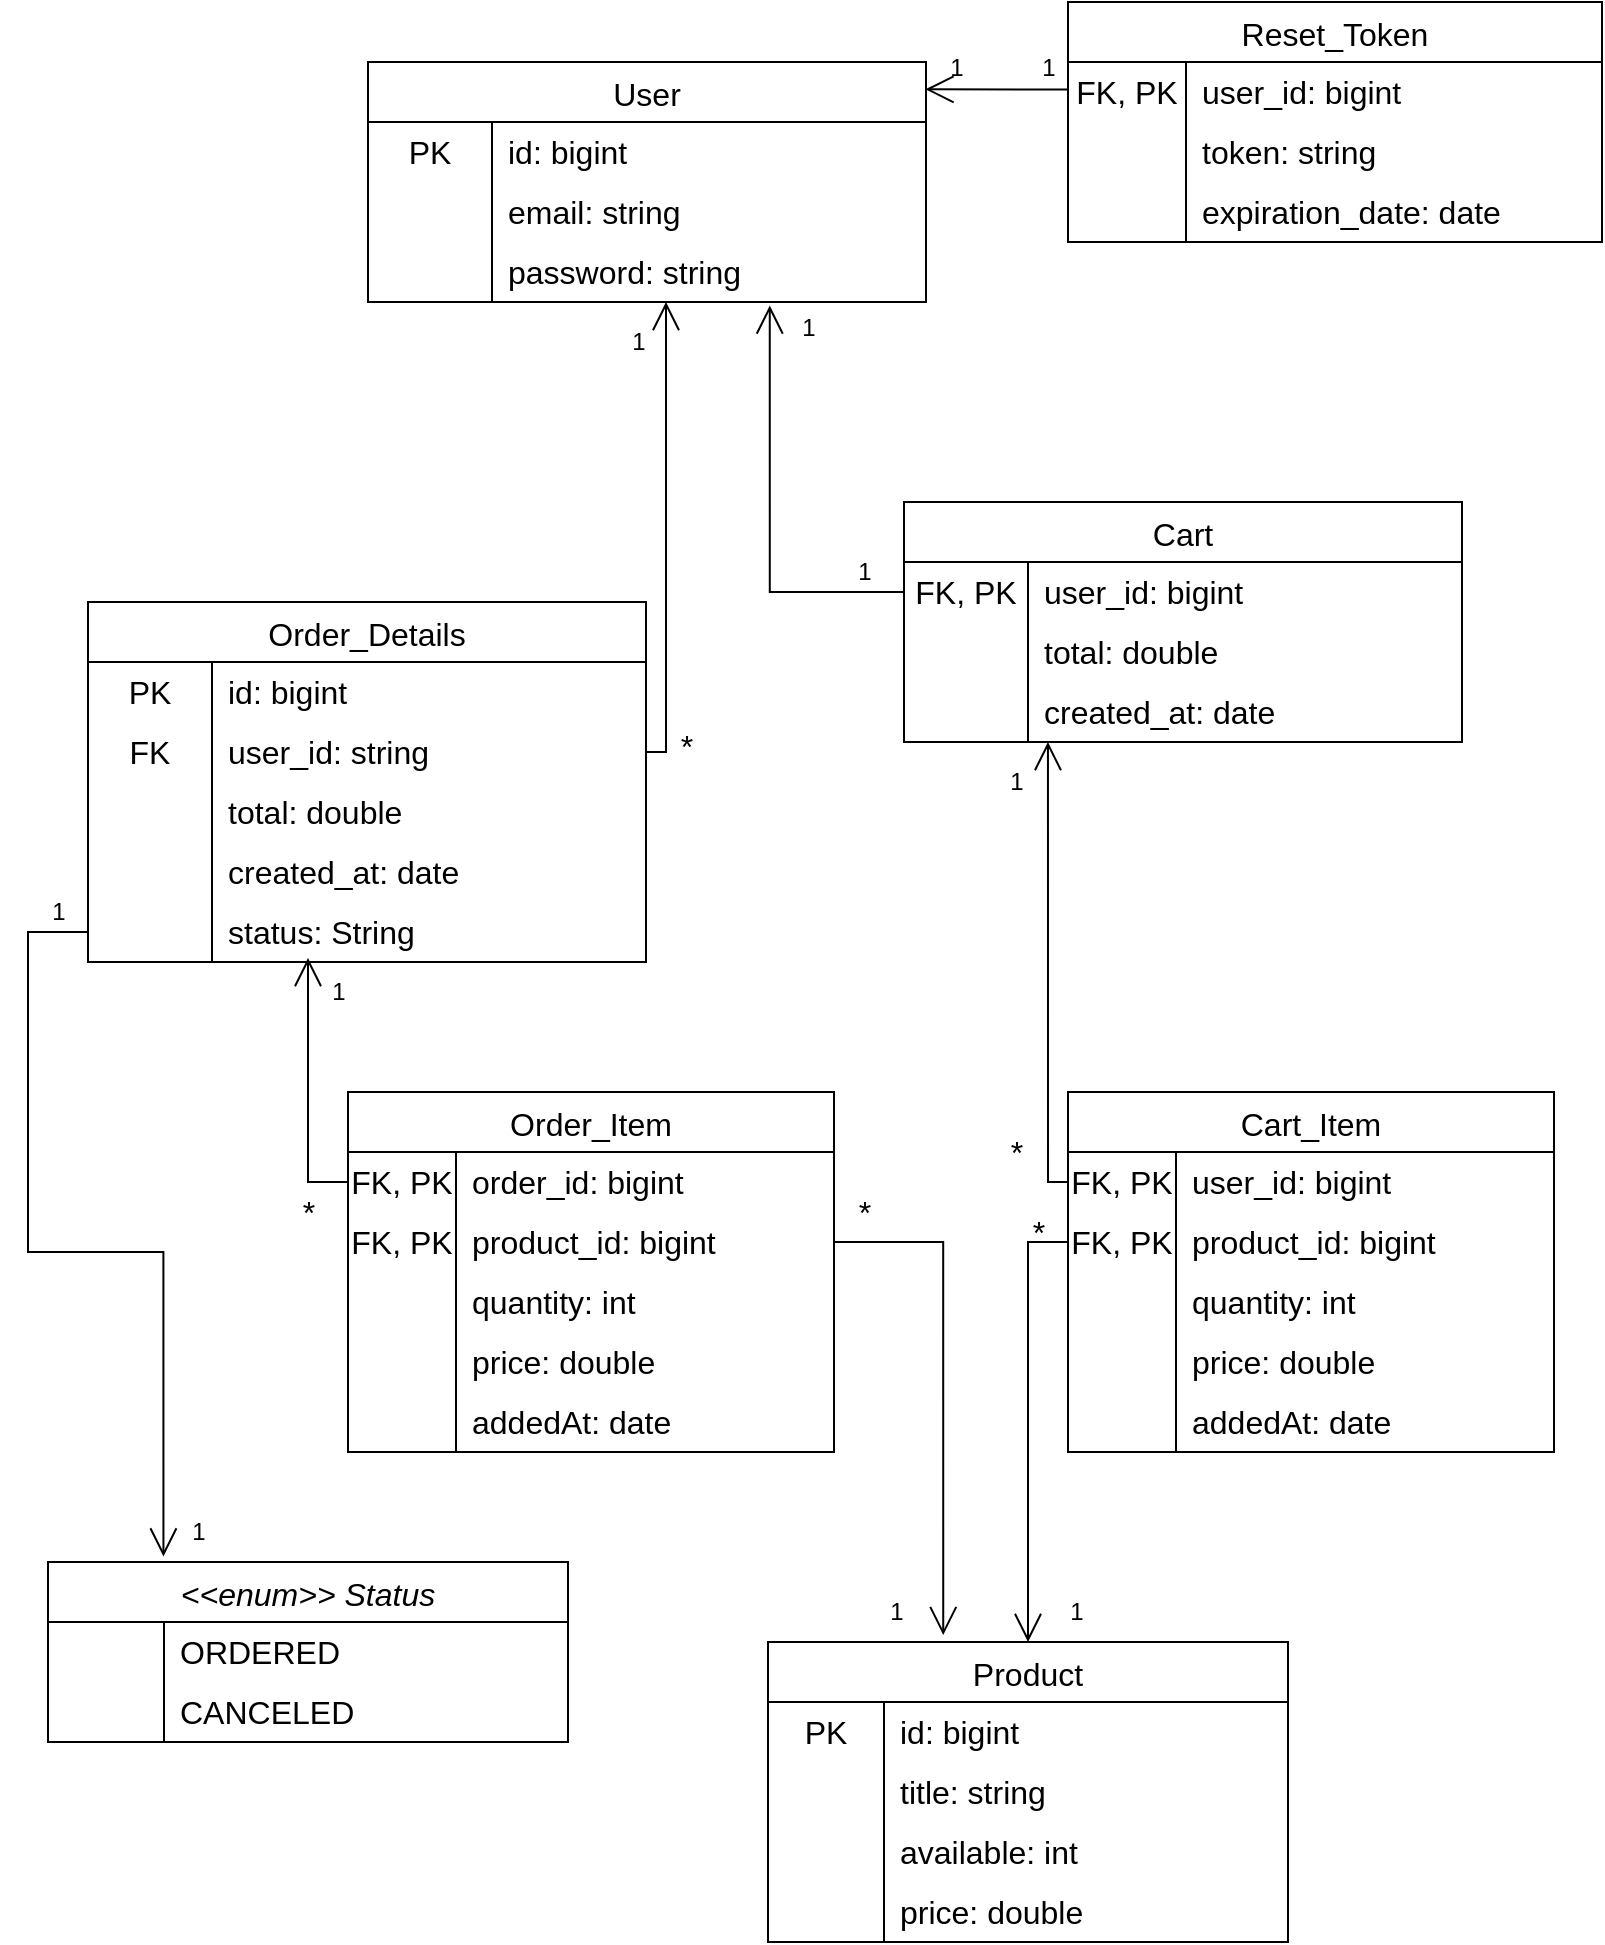<mxfile version="24.8.4">
  <diagram id="C5RBs43oDa-KdzZeNtuy" name="Page-1">
    <mxGraphModel dx="2668" dy="1056" grid="1" gridSize="10" guides="1" tooltips="1" connect="1" arrows="1" fold="1" page="1" pageScale="1" pageWidth="827" pageHeight="1169" math="0" shadow="0">
      <root>
        <mxCell id="WIyWlLk6GJQsqaUBKTNV-0" />
        <mxCell id="WIyWlLk6GJQsqaUBKTNV-1" parent="WIyWlLk6GJQsqaUBKTNV-0" />
        <mxCell id="tDX9Rvb7DE5_OkJdQCPN-15" value="Order_Item" style="shape=table;startSize=30;container=1;collapsible=0;childLayout=tableLayout;fixedRows=1;rowLines=0;fontStyle=0;strokeColor=default;fontSize=16;" parent="WIyWlLk6GJQsqaUBKTNV-1" vertex="1">
          <mxGeometry x="-640" y="585" width="243" height="180" as="geometry" />
        </mxCell>
        <mxCell id="tDX9Rvb7DE5_OkJdQCPN-16" value="" style="shape=tableRow;horizontal=0;startSize=0;swimlaneHead=0;swimlaneBody=0;top=0;left=0;bottom=0;right=0;collapsible=0;dropTarget=0;fillColor=none;points=[[0,0.5],[1,0.5]];portConstraint=eastwest;strokeColor=inherit;fontSize=16;" parent="tDX9Rvb7DE5_OkJdQCPN-15" vertex="1">
          <mxGeometry y="30" width="243" height="30" as="geometry" />
        </mxCell>
        <mxCell id="tDX9Rvb7DE5_OkJdQCPN-17" value="FK, PK" style="shape=partialRectangle;html=1;whiteSpace=wrap;connectable=0;fillColor=none;top=0;left=0;bottom=0;right=0;overflow=hidden;pointerEvents=1;strokeColor=inherit;fontSize=16;" parent="tDX9Rvb7DE5_OkJdQCPN-16" vertex="1">
          <mxGeometry width="54" height="30" as="geometry">
            <mxRectangle width="54" height="30" as="alternateBounds" />
          </mxGeometry>
        </mxCell>
        <mxCell id="tDX9Rvb7DE5_OkJdQCPN-18" value="order_id: bigint" style="shape=partialRectangle;html=1;whiteSpace=wrap;connectable=0;fillColor=none;top=0;left=0;bottom=0;right=0;align=left;spacingLeft=6;overflow=hidden;strokeColor=inherit;fontSize=16;" parent="tDX9Rvb7DE5_OkJdQCPN-16" vertex="1">
          <mxGeometry x="54" width="189" height="30" as="geometry">
            <mxRectangle width="189" height="30" as="alternateBounds" />
          </mxGeometry>
        </mxCell>
        <mxCell id="tDX9Rvb7DE5_OkJdQCPN-22" value="" style="shape=tableRow;horizontal=0;startSize=0;swimlaneHead=0;swimlaneBody=0;top=0;left=0;bottom=0;right=0;collapsible=0;dropTarget=0;fillColor=none;points=[[0,0.5],[1,0.5]];portConstraint=eastwest;strokeColor=inherit;fontSize=16;" parent="tDX9Rvb7DE5_OkJdQCPN-15" vertex="1">
          <mxGeometry y="60" width="243" height="30" as="geometry" />
        </mxCell>
        <mxCell id="tDX9Rvb7DE5_OkJdQCPN-23" value="FK, PK" style="shape=partialRectangle;html=1;whiteSpace=wrap;connectable=0;fillColor=none;top=0;left=0;bottom=0;right=0;overflow=hidden;strokeColor=inherit;fontSize=16;" parent="tDX9Rvb7DE5_OkJdQCPN-22" vertex="1">
          <mxGeometry width="54" height="30" as="geometry">
            <mxRectangle width="54" height="30" as="alternateBounds" />
          </mxGeometry>
        </mxCell>
        <mxCell id="tDX9Rvb7DE5_OkJdQCPN-24" value="product_id: bigint" style="shape=partialRectangle;html=1;whiteSpace=wrap;connectable=0;fillColor=none;top=0;left=0;bottom=0;right=0;align=left;spacingLeft=6;overflow=hidden;strokeColor=inherit;fontSize=16;" parent="tDX9Rvb7DE5_OkJdQCPN-22" vertex="1">
          <mxGeometry x="54" width="189" height="30" as="geometry">
            <mxRectangle width="189" height="30" as="alternateBounds" />
          </mxGeometry>
        </mxCell>
        <mxCell id="tDX9Rvb7DE5_OkJdQCPN-80" value="" style="shape=tableRow;horizontal=0;startSize=0;swimlaneHead=0;swimlaneBody=0;top=0;left=0;bottom=0;right=0;collapsible=0;dropTarget=0;fillColor=none;points=[[0,0.5],[1,0.5]];portConstraint=eastwest;strokeColor=inherit;fontSize=16;" parent="tDX9Rvb7DE5_OkJdQCPN-15" vertex="1">
          <mxGeometry y="90" width="243" height="30" as="geometry" />
        </mxCell>
        <mxCell id="tDX9Rvb7DE5_OkJdQCPN-81" value="" style="shape=partialRectangle;html=1;whiteSpace=wrap;connectable=0;fillColor=none;top=0;left=0;bottom=0;right=0;overflow=hidden;strokeColor=inherit;fontSize=16;" parent="tDX9Rvb7DE5_OkJdQCPN-80" vertex="1">
          <mxGeometry width="54" height="30" as="geometry">
            <mxRectangle width="54" height="30" as="alternateBounds" />
          </mxGeometry>
        </mxCell>
        <mxCell id="tDX9Rvb7DE5_OkJdQCPN-82" value="quantity: int" style="shape=partialRectangle;html=1;whiteSpace=wrap;connectable=0;fillColor=none;top=0;left=0;bottom=0;right=0;align=left;spacingLeft=6;overflow=hidden;strokeColor=inherit;fontSize=16;" parent="tDX9Rvb7DE5_OkJdQCPN-80" vertex="1">
          <mxGeometry x="54" width="189" height="30" as="geometry">
            <mxRectangle width="189" height="30" as="alternateBounds" />
          </mxGeometry>
        </mxCell>
        <mxCell id="jIF1QHxJjUL9VCJIZxWb-7" value="" style="shape=tableRow;horizontal=0;startSize=0;swimlaneHead=0;swimlaneBody=0;top=0;left=0;bottom=0;right=0;collapsible=0;dropTarget=0;fillColor=none;points=[[0,0.5],[1,0.5]];portConstraint=eastwest;strokeColor=inherit;fontSize=16;" parent="tDX9Rvb7DE5_OkJdQCPN-15" vertex="1">
          <mxGeometry y="120" width="243" height="30" as="geometry" />
        </mxCell>
        <mxCell id="jIF1QHxJjUL9VCJIZxWb-8" value="" style="shape=partialRectangle;html=1;whiteSpace=wrap;connectable=0;fillColor=none;top=0;left=0;bottom=0;right=0;overflow=hidden;strokeColor=inherit;fontSize=16;" parent="jIF1QHxJjUL9VCJIZxWb-7" vertex="1">
          <mxGeometry width="54" height="30" as="geometry">
            <mxRectangle width="54" height="30" as="alternateBounds" />
          </mxGeometry>
        </mxCell>
        <mxCell id="jIF1QHxJjUL9VCJIZxWb-9" value="price: double" style="shape=partialRectangle;html=1;whiteSpace=wrap;connectable=0;fillColor=none;top=0;left=0;bottom=0;right=0;align=left;spacingLeft=6;overflow=hidden;strokeColor=inherit;fontSize=16;" parent="jIF1QHxJjUL9VCJIZxWb-7" vertex="1">
          <mxGeometry x="54" width="189" height="30" as="geometry">
            <mxRectangle width="189" height="30" as="alternateBounds" />
          </mxGeometry>
        </mxCell>
        <mxCell id="a9g6P3RkIXFf55lkZeK0-13" value="" style="shape=tableRow;horizontal=0;startSize=0;swimlaneHead=0;swimlaneBody=0;top=0;left=0;bottom=0;right=0;collapsible=0;dropTarget=0;fillColor=none;points=[[0,0.5],[1,0.5]];portConstraint=eastwest;strokeColor=inherit;fontSize=16;" parent="tDX9Rvb7DE5_OkJdQCPN-15" vertex="1">
          <mxGeometry y="150" width="243" height="30" as="geometry" />
        </mxCell>
        <mxCell id="a9g6P3RkIXFf55lkZeK0-14" value="" style="shape=partialRectangle;html=1;whiteSpace=wrap;connectable=0;fillColor=none;top=0;left=0;bottom=0;right=0;overflow=hidden;strokeColor=inherit;fontSize=16;" parent="a9g6P3RkIXFf55lkZeK0-13" vertex="1">
          <mxGeometry width="54" height="30" as="geometry">
            <mxRectangle width="54" height="30" as="alternateBounds" />
          </mxGeometry>
        </mxCell>
        <mxCell id="a9g6P3RkIXFf55lkZeK0-15" value="addedAt: date" style="shape=partialRectangle;html=1;whiteSpace=wrap;connectable=0;fillColor=none;top=0;left=0;bottom=0;right=0;align=left;spacingLeft=6;overflow=hidden;strokeColor=inherit;fontSize=16;" parent="a9g6P3RkIXFf55lkZeK0-13" vertex="1">
          <mxGeometry x="54" width="189" height="30" as="geometry">
            <mxRectangle width="189" height="30" as="alternateBounds" />
          </mxGeometry>
        </mxCell>
        <mxCell id="tDX9Rvb7DE5_OkJdQCPN-89" value="Order_Details" style="shape=table;startSize=30;container=1;collapsible=0;childLayout=tableLayout;fixedRows=1;rowLines=0;fontStyle=0;strokeColor=default;fontSize=16;" parent="WIyWlLk6GJQsqaUBKTNV-1" vertex="1">
          <mxGeometry x="-770" y="340" width="279" height="180" as="geometry" />
        </mxCell>
        <mxCell id="tDX9Rvb7DE5_OkJdQCPN-90" value="" style="shape=tableRow;horizontal=0;startSize=0;swimlaneHead=0;swimlaneBody=0;top=0;left=0;bottom=0;right=0;collapsible=0;dropTarget=0;fillColor=none;points=[[0,0.5],[1,0.5]];portConstraint=eastwest;strokeColor=inherit;fontSize=16;" parent="tDX9Rvb7DE5_OkJdQCPN-89" vertex="1">
          <mxGeometry y="30" width="279" height="30" as="geometry" />
        </mxCell>
        <mxCell id="tDX9Rvb7DE5_OkJdQCPN-91" value="PK" style="shape=partialRectangle;html=1;whiteSpace=wrap;connectable=0;fillColor=none;top=0;left=0;bottom=0;right=0;overflow=hidden;pointerEvents=1;strokeColor=inherit;fontSize=16;" parent="tDX9Rvb7DE5_OkJdQCPN-90" vertex="1">
          <mxGeometry width="62" height="30" as="geometry">
            <mxRectangle width="62" height="30" as="alternateBounds" />
          </mxGeometry>
        </mxCell>
        <mxCell id="tDX9Rvb7DE5_OkJdQCPN-92" value="id: bigint" style="shape=partialRectangle;html=1;whiteSpace=wrap;connectable=0;fillColor=none;top=0;left=0;bottom=0;right=0;align=left;spacingLeft=6;overflow=hidden;strokeColor=inherit;fontSize=16;" parent="tDX9Rvb7DE5_OkJdQCPN-90" vertex="1">
          <mxGeometry x="62" width="217" height="30" as="geometry">
            <mxRectangle width="217" height="30" as="alternateBounds" />
          </mxGeometry>
        </mxCell>
        <mxCell id="tDX9Rvb7DE5_OkJdQCPN-156" value="" style="shape=tableRow;horizontal=0;startSize=0;swimlaneHead=0;swimlaneBody=0;top=0;left=0;bottom=0;right=0;collapsible=0;dropTarget=0;fillColor=none;points=[[0,0.5],[1,0.5]];portConstraint=eastwest;strokeColor=inherit;fontSize=16;" parent="tDX9Rvb7DE5_OkJdQCPN-89" vertex="1">
          <mxGeometry y="60" width="279" height="30" as="geometry" />
        </mxCell>
        <mxCell id="tDX9Rvb7DE5_OkJdQCPN-157" value="FK" style="shape=partialRectangle;html=1;whiteSpace=wrap;connectable=0;fillColor=none;top=0;left=0;bottom=0;right=0;overflow=hidden;pointerEvents=1;strokeColor=inherit;fontSize=16;" parent="tDX9Rvb7DE5_OkJdQCPN-156" vertex="1">
          <mxGeometry width="62" height="30" as="geometry">
            <mxRectangle width="62" height="30" as="alternateBounds" />
          </mxGeometry>
        </mxCell>
        <mxCell id="tDX9Rvb7DE5_OkJdQCPN-158" value="user_id: string" style="shape=partialRectangle;html=1;whiteSpace=wrap;connectable=0;fillColor=none;top=0;left=0;bottom=0;right=0;align=left;spacingLeft=6;overflow=hidden;strokeColor=inherit;fontSize=16;" parent="tDX9Rvb7DE5_OkJdQCPN-156" vertex="1">
          <mxGeometry x="62" width="217" height="30" as="geometry">
            <mxRectangle width="217" height="30" as="alternateBounds" />
          </mxGeometry>
        </mxCell>
        <mxCell id="tDX9Rvb7DE5_OkJdQCPN-93" value="" style="shape=tableRow;horizontal=0;startSize=0;swimlaneHead=0;swimlaneBody=0;top=0;left=0;bottom=0;right=0;collapsible=0;dropTarget=0;fillColor=none;points=[[0,0.5],[1,0.5]];portConstraint=eastwest;strokeColor=inherit;fontSize=16;" parent="tDX9Rvb7DE5_OkJdQCPN-89" vertex="1">
          <mxGeometry y="90" width="279" height="30" as="geometry" />
        </mxCell>
        <mxCell id="tDX9Rvb7DE5_OkJdQCPN-94" value="" style="shape=partialRectangle;html=1;whiteSpace=wrap;connectable=0;fillColor=none;top=0;left=0;bottom=0;right=0;overflow=hidden;strokeColor=inherit;fontSize=16;" parent="tDX9Rvb7DE5_OkJdQCPN-93" vertex="1">
          <mxGeometry width="62" height="30" as="geometry">
            <mxRectangle width="62" height="30" as="alternateBounds" />
          </mxGeometry>
        </mxCell>
        <mxCell id="tDX9Rvb7DE5_OkJdQCPN-95" value="total: double" style="shape=partialRectangle;html=1;whiteSpace=wrap;connectable=0;fillColor=none;top=0;left=0;bottom=0;right=0;align=left;spacingLeft=6;overflow=hidden;strokeColor=inherit;fontSize=16;" parent="tDX9Rvb7DE5_OkJdQCPN-93" vertex="1">
          <mxGeometry x="62" width="217" height="30" as="geometry">
            <mxRectangle width="217" height="30" as="alternateBounds" />
          </mxGeometry>
        </mxCell>
        <mxCell id="jIF1QHxJjUL9VCJIZxWb-3" value="" style="shape=tableRow;horizontal=0;startSize=0;swimlaneHead=0;swimlaneBody=0;top=0;left=0;bottom=0;right=0;collapsible=0;dropTarget=0;fillColor=none;points=[[0,0.5],[1,0.5]];portConstraint=eastwest;strokeColor=inherit;fontSize=16;" parent="tDX9Rvb7DE5_OkJdQCPN-89" vertex="1">
          <mxGeometry y="120" width="279" height="30" as="geometry" />
        </mxCell>
        <mxCell id="jIF1QHxJjUL9VCJIZxWb-4" value="" style="shape=partialRectangle;html=1;whiteSpace=wrap;connectable=0;fillColor=none;top=0;left=0;bottom=0;right=0;overflow=hidden;strokeColor=inherit;fontSize=16;" parent="jIF1QHxJjUL9VCJIZxWb-3" vertex="1">
          <mxGeometry width="62" height="30" as="geometry">
            <mxRectangle width="62" height="30" as="alternateBounds" />
          </mxGeometry>
        </mxCell>
        <mxCell id="jIF1QHxJjUL9VCJIZxWb-5" value="created_at: date" style="shape=partialRectangle;html=1;whiteSpace=wrap;connectable=0;fillColor=none;top=0;left=0;bottom=0;right=0;align=left;spacingLeft=6;overflow=hidden;strokeColor=inherit;fontSize=16;" parent="jIF1QHxJjUL9VCJIZxWb-3" vertex="1">
          <mxGeometry x="62" width="217" height="30" as="geometry">
            <mxRectangle width="217" height="30" as="alternateBounds" />
          </mxGeometry>
        </mxCell>
        <mxCell id="tDX9Rvb7DE5_OkJdQCPN-96" value="" style="shape=tableRow;horizontal=0;startSize=0;swimlaneHead=0;swimlaneBody=0;top=0;left=0;bottom=0;right=0;collapsible=0;dropTarget=0;fillColor=none;points=[[0,0.5],[1,0.5]];portConstraint=eastwest;strokeColor=inherit;fontSize=16;" parent="tDX9Rvb7DE5_OkJdQCPN-89" vertex="1">
          <mxGeometry y="150" width="279" height="30" as="geometry" />
        </mxCell>
        <mxCell id="tDX9Rvb7DE5_OkJdQCPN-97" value="" style="shape=partialRectangle;html=1;whiteSpace=wrap;connectable=0;fillColor=none;top=0;left=0;bottom=0;right=0;overflow=hidden;strokeColor=inherit;fontSize=16;" parent="tDX9Rvb7DE5_OkJdQCPN-96" vertex="1">
          <mxGeometry width="62" height="30" as="geometry">
            <mxRectangle width="62" height="30" as="alternateBounds" />
          </mxGeometry>
        </mxCell>
        <mxCell id="tDX9Rvb7DE5_OkJdQCPN-98" value="status: String" style="shape=partialRectangle;html=1;whiteSpace=wrap;connectable=0;fillColor=none;top=0;left=0;bottom=0;right=0;align=left;spacingLeft=6;overflow=hidden;strokeColor=inherit;fontSize=16;" parent="tDX9Rvb7DE5_OkJdQCPN-96" vertex="1">
          <mxGeometry x="62" width="217" height="30" as="geometry">
            <mxRectangle width="217" height="30" as="alternateBounds" />
          </mxGeometry>
        </mxCell>
        <mxCell id="tDX9Rvb7DE5_OkJdQCPN-118" value="Product" style="shape=table;startSize=30;container=1;collapsible=0;childLayout=tableLayout;fixedRows=1;rowLines=0;fontStyle=0;strokeColor=default;fontSize=16;" parent="WIyWlLk6GJQsqaUBKTNV-1" vertex="1">
          <mxGeometry x="-430" y="860" width="260" height="150" as="geometry" />
        </mxCell>
        <mxCell id="tDX9Rvb7DE5_OkJdQCPN-119" value="" style="shape=tableRow;horizontal=0;startSize=0;swimlaneHead=0;swimlaneBody=0;top=0;left=0;bottom=0;right=0;collapsible=0;dropTarget=0;fillColor=none;points=[[0,0.5],[1,0.5]];portConstraint=eastwest;strokeColor=inherit;fontSize=16;" parent="tDX9Rvb7DE5_OkJdQCPN-118" vertex="1">
          <mxGeometry y="30" width="260" height="30" as="geometry" />
        </mxCell>
        <mxCell id="tDX9Rvb7DE5_OkJdQCPN-120" value="PK" style="shape=partialRectangle;html=1;whiteSpace=wrap;connectable=0;fillColor=none;top=0;left=0;bottom=0;right=0;overflow=hidden;pointerEvents=1;strokeColor=inherit;fontSize=16;" parent="tDX9Rvb7DE5_OkJdQCPN-119" vertex="1">
          <mxGeometry width="58" height="30" as="geometry">
            <mxRectangle width="58" height="30" as="alternateBounds" />
          </mxGeometry>
        </mxCell>
        <mxCell id="tDX9Rvb7DE5_OkJdQCPN-121" value="id: bigint" style="shape=partialRectangle;html=1;whiteSpace=wrap;connectable=0;fillColor=none;top=0;left=0;bottom=0;right=0;align=left;spacingLeft=6;overflow=hidden;strokeColor=inherit;fontSize=16;" parent="tDX9Rvb7DE5_OkJdQCPN-119" vertex="1">
          <mxGeometry x="58" width="202" height="30" as="geometry">
            <mxRectangle width="202" height="30" as="alternateBounds" />
          </mxGeometry>
        </mxCell>
        <mxCell id="tDX9Rvb7DE5_OkJdQCPN-122" value="" style="shape=tableRow;horizontal=0;startSize=0;swimlaneHead=0;swimlaneBody=0;top=0;left=0;bottom=0;right=0;collapsible=0;dropTarget=0;fillColor=none;points=[[0,0.5],[1,0.5]];portConstraint=eastwest;strokeColor=inherit;fontSize=16;" parent="tDX9Rvb7DE5_OkJdQCPN-118" vertex="1">
          <mxGeometry y="60" width="260" height="30" as="geometry" />
        </mxCell>
        <mxCell id="tDX9Rvb7DE5_OkJdQCPN-123" value="" style="shape=partialRectangle;html=1;whiteSpace=wrap;connectable=0;fillColor=none;top=0;left=0;bottom=0;right=0;overflow=hidden;strokeColor=inherit;fontSize=16;" parent="tDX9Rvb7DE5_OkJdQCPN-122" vertex="1">
          <mxGeometry width="58" height="30" as="geometry">
            <mxRectangle width="58" height="30" as="alternateBounds" />
          </mxGeometry>
        </mxCell>
        <mxCell id="tDX9Rvb7DE5_OkJdQCPN-124" value="title: string" style="shape=partialRectangle;html=1;whiteSpace=wrap;connectable=0;fillColor=none;top=0;left=0;bottom=0;right=0;align=left;spacingLeft=6;overflow=hidden;strokeColor=inherit;fontSize=16;" parent="tDX9Rvb7DE5_OkJdQCPN-122" vertex="1">
          <mxGeometry x="58" width="202" height="30" as="geometry">
            <mxRectangle width="202" height="30" as="alternateBounds" />
          </mxGeometry>
        </mxCell>
        <mxCell id="tDX9Rvb7DE5_OkJdQCPN-125" value="" style="shape=tableRow;horizontal=0;startSize=0;swimlaneHead=0;swimlaneBody=0;top=0;left=0;bottom=0;right=0;collapsible=0;dropTarget=0;fillColor=none;points=[[0,0.5],[1,0.5]];portConstraint=eastwest;strokeColor=inherit;fontSize=16;" parent="tDX9Rvb7DE5_OkJdQCPN-118" vertex="1">
          <mxGeometry y="90" width="260" height="30" as="geometry" />
        </mxCell>
        <mxCell id="tDX9Rvb7DE5_OkJdQCPN-126" value="" style="shape=partialRectangle;html=1;whiteSpace=wrap;connectable=0;fillColor=none;top=0;left=0;bottom=0;right=0;overflow=hidden;strokeColor=inherit;fontSize=16;" parent="tDX9Rvb7DE5_OkJdQCPN-125" vertex="1">
          <mxGeometry width="58" height="30" as="geometry">
            <mxRectangle width="58" height="30" as="alternateBounds" />
          </mxGeometry>
        </mxCell>
        <mxCell id="tDX9Rvb7DE5_OkJdQCPN-127" value="available: int" style="shape=partialRectangle;html=1;whiteSpace=wrap;connectable=0;fillColor=none;top=0;left=0;bottom=0;right=0;align=left;spacingLeft=6;overflow=hidden;strokeColor=inherit;fontSize=16;" parent="tDX9Rvb7DE5_OkJdQCPN-125" vertex="1">
          <mxGeometry x="58" width="202" height="30" as="geometry">
            <mxRectangle width="202" height="30" as="alternateBounds" />
          </mxGeometry>
        </mxCell>
        <mxCell id="tDX9Rvb7DE5_OkJdQCPN-128" value="" style="shape=tableRow;horizontal=0;startSize=0;swimlaneHead=0;swimlaneBody=0;top=0;left=0;bottom=0;right=0;collapsible=0;dropTarget=0;fillColor=none;points=[[0,0.5],[1,0.5]];portConstraint=eastwest;strokeColor=inherit;fontSize=16;" parent="tDX9Rvb7DE5_OkJdQCPN-118" vertex="1">
          <mxGeometry y="120" width="260" height="30" as="geometry" />
        </mxCell>
        <mxCell id="tDX9Rvb7DE5_OkJdQCPN-129" value="" style="shape=partialRectangle;html=1;whiteSpace=wrap;connectable=0;fillColor=none;top=0;left=0;bottom=0;right=0;overflow=hidden;strokeColor=inherit;fontSize=16;" parent="tDX9Rvb7DE5_OkJdQCPN-128" vertex="1">
          <mxGeometry width="58" height="30" as="geometry">
            <mxRectangle width="58" height="30" as="alternateBounds" />
          </mxGeometry>
        </mxCell>
        <mxCell id="tDX9Rvb7DE5_OkJdQCPN-130" value="price: double" style="shape=partialRectangle;html=1;whiteSpace=wrap;connectable=0;fillColor=none;top=0;left=0;bottom=0;right=0;align=left;spacingLeft=6;overflow=hidden;strokeColor=inherit;fontSize=16;" parent="tDX9Rvb7DE5_OkJdQCPN-128" vertex="1">
          <mxGeometry x="58" width="202" height="30" as="geometry">
            <mxRectangle width="202" height="30" as="alternateBounds" />
          </mxGeometry>
        </mxCell>
        <mxCell id="tDX9Rvb7DE5_OkJdQCPN-144" value="User" style="shape=table;startSize=30;container=1;collapsible=0;childLayout=tableLayout;fixedRows=1;rowLines=0;fontStyle=0;strokeColor=default;fontSize=16;" parent="WIyWlLk6GJQsqaUBKTNV-1" vertex="1">
          <mxGeometry x="-630" y="70" width="279" height="120" as="geometry" />
        </mxCell>
        <mxCell id="tDX9Rvb7DE5_OkJdQCPN-145" value="" style="shape=tableRow;horizontal=0;startSize=0;swimlaneHead=0;swimlaneBody=0;top=0;left=0;bottom=0;right=0;collapsible=0;dropTarget=0;fillColor=none;points=[[0,0.5],[1,0.5]];portConstraint=eastwest;strokeColor=inherit;fontSize=16;" parent="tDX9Rvb7DE5_OkJdQCPN-144" vertex="1">
          <mxGeometry y="30" width="279" height="30" as="geometry" />
        </mxCell>
        <mxCell id="tDX9Rvb7DE5_OkJdQCPN-146" value="PK" style="shape=partialRectangle;html=1;whiteSpace=wrap;connectable=0;fillColor=none;top=0;left=0;bottom=0;right=0;overflow=hidden;pointerEvents=1;strokeColor=inherit;fontSize=16;" parent="tDX9Rvb7DE5_OkJdQCPN-145" vertex="1">
          <mxGeometry width="62" height="30" as="geometry">
            <mxRectangle width="62" height="30" as="alternateBounds" />
          </mxGeometry>
        </mxCell>
        <mxCell id="tDX9Rvb7DE5_OkJdQCPN-147" value="id: bigint" style="shape=partialRectangle;html=1;whiteSpace=wrap;connectable=0;fillColor=none;top=0;left=0;bottom=0;right=0;align=left;spacingLeft=6;overflow=hidden;strokeColor=inherit;fontSize=16;" parent="tDX9Rvb7DE5_OkJdQCPN-145" vertex="1">
          <mxGeometry x="62" width="217" height="30" as="geometry">
            <mxRectangle width="217" height="30" as="alternateBounds" />
          </mxGeometry>
        </mxCell>
        <mxCell id="tDX9Rvb7DE5_OkJdQCPN-148" value="" style="shape=tableRow;horizontal=0;startSize=0;swimlaneHead=0;swimlaneBody=0;top=0;left=0;bottom=0;right=0;collapsible=0;dropTarget=0;fillColor=none;points=[[0,0.5],[1,0.5]];portConstraint=eastwest;strokeColor=inherit;fontSize=16;" parent="tDX9Rvb7DE5_OkJdQCPN-144" vertex="1">
          <mxGeometry y="60" width="279" height="30" as="geometry" />
        </mxCell>
        <mxCell id="tDX9Rvb7DE5_OkJdQCPN-149" value="" style="shape=partialRectangle;html=1;whiteSpace=wrap;connectable=0;fillColor=none;top=0;left=0;bottom=0;right=0;overflow=hidden;strokeColor=inherit;fontSize=16;" parent="tDX9Rvb7DE5_OkJdQCPN-148" vertex="1">
          <mxGeometry width="62" height="30" as="geometry">
            <mxRectangle width="62" height="30" as="alternateBounds" />
          </mxGeometry>
        </mxCell>
        <mxCell id="tDX9Rvb7DE5_OkJdQCPN-150" value="email: string" style="shape=partialRectangle;html=1;whiteSpace=wrap;connectable=0;fillColor=none;top=0;left=0;bottom=0;right=0;align=left;spacingLeft=6;overflow=hidden;strokeColor=inherit;fontSize=16;" parent="tDX9Rvb7DE5_OkJdQCPN-148" vertex="1">
          <mxGeometry x="62" width="217" height="30" as="geometry">
            <mxRectangle width="217" height="30" as="alternateBounds" />
          </mxGeometry>
        </mxCell>
        <mxCell id="tDX9Rvb7DE5_OkJdQCPN-151" value="" style="shape=tableRow;horizontal=0;startSize=0;swimlaneHead=0;swimlaneBody=0;top=0;left=0;bottom=0;right=0;collapsible=0;dropTarget=0;fillColor=none;points=[[0,0.5],[1,0.5]];portConstraint=eastwest;strokeColor=inherit;fontSize=16;" parent="tDX9Rvb7DE5_OkJdQCPN-144" vertex="1">
          <mxGeometry y="90" width="279" height="30" as="geometry" />
        </mxCell>
        <mxCell id="tDX9Rvb7DE5_OkJdQCPN-152" value="" style="shape=partialRectangle;html=1;whiteSpace=wrap;connectable=0;fillColor=none;top=0;left=0;bottom=0;right=0;overflow=hidden;strokeColor=inherit;fontSize=16;" parent="tDX9Rvb7DE5_OkJdQCPN-151" vertex="1">
          <mxGeometry width="62" height="30" as="geometry">
            <mxRectangle width="62" height="30" as="alternateBounds" />
          </mxGeometry>
        </mxCell>
        <mxCell id="tDX9Rvb7DE5_OkJdQCPN-153" value="password: string" style="shape=partialRectangle;html=1;whiteSpace=wrap;connectable=0;fillColor=none;top=0;left=0;bottom=0;right=0;align=left;spacingLeft=6;overflow=hidden;strokeColor=inherit;fontSize=16;" parent="tDX9Rvb7DE5_OkJdQCPN-151" vertex="1">
          <mxGeometry x="62" width="217" height="30" as="geometry">
            <mxRectangle width="217" height="30" as="alternateBounds" />
          </mxGeometry>
        </mxCell>
        <mxCell id="J2Cnlf2TnhCCyxw9L9qZ-0" value="&lt;&lt;enum&gt;&gt; Status" style="shape=table;startSize=30;container=1;collapsible=0;childLayout=tableLayout;fixedRows=1;rowLines=0;fontStyle=2;strokeColor=default;fontSize=16;" parent="WIyWlLk6GJQsqaUBKTNV-1" vertex="1">
          <mxGeometry x="-790" y="820" width="260" height="90" as="geometry" />
        </mxCell>
        <mxCell id="J2Cnlf2TnhCCyxw9L9qZ-4" value="" style="shape=tableRow;horizontal=0;startSize=0;swimlaneHead=0;swimlaneBody=0;top=0;left=0;bottom=0;right=0;collapsible=0;dropTarget=0;fillColor=none;points=[[0,0.5],[1,0.5]];portConstraint=eastwest;strokeColor=inherit;fontSize=16;" parent="J2Cnlf2TnhCCyxw9L9qZ-0" vertex="1">
          <mxGeometry y="30" width="260" height="30" as="geometry" />
        </mxCell>
        <mxCell id="J2Cnlf2TnhCCyxw9L9qZ-5" value="" style="shape=partialRectangle;html=1;whiteSpace=wrap;connectable=0;fillColor=none;top=0;left=0;bottom=0;right=0;overflow=hidden;strokeColor=inherit;fontSize=16;" parent="J2Cnlf2TnhCCyxw9L9qZ-4" vertex="1">
          <mxGeometry width="58" height="30" as="geometry">
            <mxRectangle width="58" height="30" as="alternateBounds" />
          </mxGeometry>
        </mxCell>
        <mxCell id="J2Cnlf2TnhCCyxw9L9qZ-6" value="ORDERED" style="shape=partialRectangle;html=1;whiteSpace=wrap;connectable=0;fillColor=none;top=0;left=0;bottom=0;right=0;align=left;spacingLeft=6;overflow=hidden;strokeColor=inherit;fontSize=16;" parent="J2Cnlf2TnhCCyxw9L9qZ-4" vertex="1">
          <mxGeometry x="58" width="202" height="30" as="geometry">
            <mxRectangle width="202" height="30" as="alternateBounds" />
          </mxGeometry>
        </mxCell>
        <mxCell id="J2Cnlf2TnhCCyxw9L9qZ-7" value="" style="shape=tableRow;horizontal=0;startSize=0;swimlaneHead=0;swimlaneBody=0;top=0;left=0;bottom=0;right=0;collapsible=0;dropTarget=0;fillColor=none;points=[[0,0.5],[1,0.5]];portConstraint=eastwest;strokeColor=inherit;fontSize=16;" parent="J2Cnlf2TnhCCyxw9L9qZ-0" vertex="1">
          <mxGeometry y="60" width="260" height="30" as="geometry" />
        </mxCell>
        <mxCell id="J2Cnlf2TnhCCyxw9L9qZ-8" value="" style="shape=partialRectangle;html=1;whiteSpace=wrap;connectable=0;fillColor=none;top=0;left=0;bottom=0;right=0;overflow=hidden;strokeColor=inherit;fontSize=16;" parent="J2Cnlf2TnhCCyxw9L9qZ-7" vertex="1">
          <mxGeometry width="58" height="30" as="geometry">
            <mxRectangle width="58" height="30" as="alternateBounds" />
          </mxGeometry>
        </mxCell>
        <mxCell id="J2Cnlf2TnhCCyxw9L9qZ-9" value="CANCELED" style="shape=partialRectangle;html=1;whiteSpace=wrap;connectable=0;fillColor=none;top=0;left=0;bottom=0;right=0;align=left;spacingLeft=6;overflow=hidden;strokeColor=inherit;fontSize=16;" parent="J2Cnlf2TnhCCyxw9L9qZ-7" vertex="1">
          <mxGeometry x="58" width="202" height="30" as="geometry">
            <mxRectangle width="202" height="30" as="alternateBounds" />
          </mxGeometry>
        </mxCell>
        <mxCell id="Gjw0V5XJrUd5qeFrke2--0" value="Reset_Token" style="shape=table;startSize=30;container=1;collapsible=0;childLayout=tableLayout;fixedRows=1;rowLines=0;fontStyle=0;strokeColor=default;fontSize=16;" parent="WIyWlLk6GJQsqaUBKTNV-1" vertex="1">
          <mxGeometry x="-280" y="40" width="267" height="120" as="geometry" />
        </mxCell>
        <mxCell id="Gjw0V5XJrUd5qeFrke2--1" value="" style="shape=tableRow;horizontal=0;startSize=0;swimlaneHead=0;swimlaneBody=0;top=0;left=0;bottom=0;right=0;collapsible=0;dropTarget=0;fillColor=none;points=[[0,0.5],[1,0.5]];portConstraint=eastwest;strokeColor=inherit;fontSize=16;" parent="Gjw0V5XJrUd5qeFrke2--0" vertex="1">
          <mxGeometry y="30" width="267" height="30" as="geometry" />
        </mxCell>
        <mxCell id="Gjw0V5XJrUd5qeFrke2--2" value="FK, PK" style="shape=partialRectangle;html=1;whiteSpace=wrap;connectable=0;fillColor=none;top=0;left=0;bottom=0;right=0;overflow=hidden;pointerEvents=1;strokeColor=inherit;fontSize=16;" parent="Gjw0V5XJrUd5qeFrke2--1" vertex="1">
          <mxGeometry width="59" height="30" as="geometry">
            <mxRectangle width="59" height="30" as="alternateBounds" />
          </mxGeometry>
        </mxCell>
        <mxCell id="Gjw0V5XJrUd5qeFrke2--3" value="user_id: bigint" style="shape=partialRectangle;html=1;whiteSpace=wrap;connectable=0;fillColor=none;top=0;left=0;bottom=0;right=0;align=left;spacingLeft=6;overflow=hidden;strokeColor=inherit;fontSize=16;" parent="Gjw0V5XJrUd5qeFrke2--1" vertex="1">
          <mxGeometry x="59" width="208" height="30" as="geometry">
            <mxRectangle width="208" height="30" as="alternateBounds" />
          </mxGeometry>
        </mxCell>
        <mxCell id="Gjw0V5XJrUd5qeFrke2--4" value="" style="shape=tableRow;horizontal=0;startSize=0;swimlaneHead=0;swimlaneBody=0;top=0;left=0;bottom=0;right=0;collapsible=0;dropTarget=0;fillColor=none;points=[[0,0.5],[1,0.5]];portConstraint=eastwest;strokeColor=inherit;fontSize=16;" parent="Gjw0V5XJrUd5qeFrke2--0" vertex="1">
          <mxGeometry y="60" width="267" height="30" as="geometry" />
        </mxCell>
        <mxCell id="Gjw0V5XJrUd5qeFrke2--5" value="" style="shape=partialRectangle;html=1;whiteSpace=wrap;connectable=0;fillColor=none;top=0;left=0;bottom=0;right=0;overflow=hidden;strokeColor=inherit;fontSize=16;" parent="Gjw0V5XJrUd5qeFrke2--4" vertex="1">
          <mxGeometry width="59" height="30" as="geometry">
            <mxRectangle width="59" height="30" as="alternateBounds" />
          </mxGeometry>
        </mxCell>
        <mxCell id="Gjw0V5XJrUd5qeFrke2--6" value="token: string" style="shape=partialRectangle;html=1;whiteSpace=wrap;connectable=0;fillColor=none;top=0;left=0;bottom=0;right=0;align=left;spacingLeft=6;overflow=hidden;strokeColor=inherit;fontSize=16;" parent="Gjw0V5XJrUd5qeFrke2--4" vertex="1">
          <mxGeometry x="59" width="208" height="30" as="geometry">
            <mxRectangle width="208" height="30" as="alternateBounds" />
          </mxGeometry>
        </mxCell>
        <mxCell id="Gjw0V5XJrUd5qeFrke2--7" value="" style="shape=tableRow;horizontal=0;startSize=0;swimlaneHead=0;swimlaneBody=0;top=0;left=0;bottom=0;right=0;collapsible=0;dropTarget=0;fillColor=none;points=[[0,0.5],[1,0.5]];portConstraint=eastwest;strokeColor=inherit;fontSize=16;" parent="Gjw0V5XJrUd5qeFrke2--0" vertex="1">
          <mxGeometry y="90" width="267" height="30" as="geometry" />
        </mxCell>
        <mxCell id="Gjw0V5XJrUd5qeFrke2--8" value="" style="shape=partialRectangle;html=1;whiteSpace=wrap;connectable=0;fillColor=none;top=0;left=0;bottom=0;right=0;overflow=hidden;strokeColor=inherit;fontSize=16;" parent="Gjw0V5XJrUd5qeFrke2--7" vertex="1">
          <mxGeometry width="59" height="30" as="geometry">
            <mxRectangle width="59" height="30" as="alternateBounds" />
          </mxGeometry>
        </mxCell>
        <mxCell id="Gjw0V5XJrUd5qeFrke2--9" value="expiration_date: date" style="shape=partialRectangle;html=1;whiteSpace=wrap;connectable=0;fillColor=none;top=0;left=0;bottom=0;right=0;align=left;spacingLeft=6;overflow=hidden;strokeColor=inherit;fontSize=16;" parent="Gjw0V5XJrUd5qeFrke2--7" vertex="1">
          <mxGeometry x="59" width="208" height="30" as="geometry">
            <mxRectangle width="208" height="30" as="alternateBounds" />
          </mxGeometry>
        </mxCell>
        <mxCell id="R0i5Af6nigTcq9h2vAn6-4" value="Cart" style="shape=table;startSize=30;container=1;collapsible=0;childLayout=tableLayout;fixedRows=1;rowLines=0;fontStyle=0;strokeColor=default;fontSize=16;" vertex="1" parent="WIyWlLk6GJQsqaUBKTNV-1">
          <mxGeometry x="-362" y="290" width="279" height="120" as="geometry" />
        </mxCell>
        <mxCell id="R0i5Af6nigTcq9h2vAn6-5" value="" style="shape=tableRow;horizontal=0;startSize=0;swimlaneHead=0;swimlaneBody=0;top=0;left=0;bottom=0;right=0;collapsible=0;dropTarget=0;fillColor=none;points=[[0,0.5],[1,0.5]];portConstraint=eastwest;strokeColor=inherit;fontSize=16;" vertex="1" parent="R0i5Af6nigTcq9h2vAn6-4">
          <mxGeometry y="30" width="279" height="30" as="geometry" />
        </mxCell>
        <mxCell id="R0i5Af6nigTcq9h2vAn6-6" value="FK, PK" style="shape=partialRectangle;html=1;whiteSpace=wrap;connectable=0;fillColor=none;top=0;left=0;bottom=0;right=0;overflow=hidden;pointerEvents=1;strokeColor=inherit;fontSize=16;" vertex="1" parent="R0i5Af6nigTcq9h2vAn6-5">
          <mxGeometry width="62" height="30" as="geometry">
            <mxRectangle width="62" height="30" as="alternateBounds" />
          </mxGeometry>
        </mxCell>
        <mxCell id="R0i5Af6nigTcq9h2vAn6-7" value="user_id: bigint" style="shape=partialRectangle;html=1;whiteSpace=wrap;connectable=0;fillColor=none;top=0;left=0;bottom=0;right=0;align=left;spacingLeft=6;overflow=hidden;strokeColor=inherit;fontSize=16;" vertex="1" parent="R0i5Af6nigTcq9h2vAn6-5">
          <mxGeometry x="62" width="217" height="30" as="geometry">
            <mxRectangle width="217" height="30" as="alternateBounds" />
          </mxGeometry>
        </mxCell>
        <mxCell id="R0i5Af6nigTcq9h2vAn6-11" value="" style="shape=tableRow;horizontal=0;startSize=0;swimlaneHead=0;swimlaneBody=0;top=0;left=0;bottom=0;right=0;collapsible=0;dropTarget=0;fillColor=none;points=[[0,0.5],[1,0.5]];portConstraint=eastwest;strokeColor=inherit;fontSize=16;" vertex="1" parent="R0i5Af6nigTcq9h2vAn6-4">
          <mxGeometry y="60" width="279" height="30" as="geometry" />
        </mxCell>
        <mxCell id="R0i5Af6nigTcq9h2vAn6-12" value="" style="shape=partialRectangle;html=1;whiteSpace=wrap;connectable=0;fillColor=none;top=0;left=0;bottom=0;right=0;overflow=hidden;strokeColor=inherit;fontSize=16;" vertex="1" parent="R0i5Af6nigTcq9h2vAn6-11">
          <mxGeometry width="62" height="30" as="geometry">
            <mxRectangle width="62" height="30" as="alternateBounds" />
          </mxGeometry>
        </mxCell>
        <mxCell id="R0i5Af6nigTcq9h2vAn6-13" value="total: double" style="shape=partialRectangle;html=1;whiteSpace=wrap;connectable=0;fillColor=none;top=0;left=0;bottom=0;right=0;align=left;spacingLeft=6;overflow=hidden;strokeColor=inherit;fontSize=16;" vertex="1" parent="R0i5Af6nigTcq9h2vAn6-11">
          <mxGeometry x="62" width="217" height="30" as="geometry">
            <mxRectangle width="217" height="30" as="alternateBounds" />
          </mxGeometry>
        </mxCell>
        <mxCell id="R0i5Af6nigTcq9h2vAn6-14" value="" style="shape=tableRow;horizontal=0;startSize=0;swimlaneHead=0;swimlaneBody=0;top=0;left=0;bottom=0;right=0;collapsible=0;dropTarget=0;fillColor=none;points=[[0,0.5],[1,0.5]];portConstraint=eastwest;strokeColor=inherit;fontSize=16;" vertex="1" parent="R0i5Af6nigTcq9h2vAn6-4">
          <mxGeometry y="90" width="279" height="30" as="geometry" />
        </mxCell>
        <mxCell id="R0i5Af6nigTcq9h2vAn6-15" value="" style="shape=partialRectangle;html=1;whiteSpace=wrap;connectable=0;fillColor=none;top=0;left=0;bottom=0;right=0;overflow=hidden;strokeColor=inherit;fontSize=16;" vertex="1" parent="R0i5Af6nigTcq9h2vAn6-14">
          <mxGeometry width="62" height="30" as="geometry">
            <mxRectangle width="62" height="30" as="alternateBounds" />
          </mxGeometry>
        </mxCell>
        <mxCell id="R0i5Af6nigTcq9h2vAn6-16" value="created_at: date" style="shape=partialRectangle;html=1;whiteSpace=wrap;connectable=0;fillColor=none;top=0;left=0;bottom=0;right=0;align=left;spacingLeft=6;overflow=hidden;strokeColor=inherit;fontSize=16;" vertex="1" parent="R0i5Af6nigTcq9h2vAn6-14">
          <mxGeometry x="62" width="217" height="30" as="geometry">
            <mxRectangle width="217" height="30" as="alternateBounds" />
          </mxGeometry>
        </mxCell>
        <mxCell id="R0i5Af6nigTcq9h2vAn6-20" value="Cart_Item" style="shape=table;startSize=30;container=1;collapsible=0;childLayout=tableLayout;fixedRows=1;rowLines=0;fontStyle=0;strokeColor=default;fontSize=16;" vertex="1" parent="WIyWlLk6GJQsqaUBKTNV-1">
          <mxGeometry x="-280" y="585" width="243" height="180" as="geometry" />
        </mxCell>
        <mxCell id="R0i5Af6nigTcq9h2vAn6-21" value="" style="shape=tableRow;horizontal=0;startSize=0;swimlaneHead=0;swimlaneBody=0;top=0;left=0;bottom=0;right=0;collapsible=0;dropTarget=0;fillColor=none;points=[[0,0.5],[1,0.5]];portConstraint=eastwest;strokeColor=inherit;fontSize=16;" vertex="1" parent="R0i5Af6nigTcq9h2vAn6-20">
          <mxGeometry y="30" width="243" height="30" as="geometry" />
        </mxCell>
        <mxCell id="R0i5Af6nigTcq9h2vAn6-22" value="FK, PK" style="shape=partialRectangle;html=1;whiteSpace=wrap;connectable=0;fillColor=none;top=0;left=0;bottom=0;right=0;overflow=hidden;pointerEvents=1;strokeColor=inherit;fontSize=16;" vertex="1" parent="R0i5Af6nigTcq9h2vAn6-21">
          <mxGeometry width="54" height="30" as="geometry">
            <mxRectangle width="54" height="30" as="alternateBounds" />
          </mxGeometry>
        </mxCell>
        <mxCell id="R0i5Af6nigTcq9h2vAn6-23" value="user_id: bigint" style="shape=partialRectangle;html=1;whiteSpace=wrap;connectable=0;fillColor=none;top=0;left=0;bottom=0;right=0;align=left;spacingLeft=6;overflow=hidden;strokeColor=inherit;fontSize=16;" vertex="1" parent="R0i5Af6nigTcq9h2vAn6-21">
          <mxGeometry x="54" width="189" height="30" as="geometry">
            <mxRectangle width="189" height="30" as="alternateBounds" />
          </mxGeometry>
        </mxCell>
        <mxCell id="R0i5Af6nigTcq9h2vAn6-24" value="" style="shape=tableRow;horizontal=0;startSize=0;swimlaneHead=0;swimlaneBody=0;top=0;left=0;bottom=0;right=0;collapsible=0;dropTarget=0;fillColor=none;points=[[0,0.5],[1,0.5]];portConstraint=eastwest;strokeColor=inherit;fontSize=16;" vertex="1" parent="R0i5Af6nigTcq9h2vAn6-20">
          <mxGeometry y="60" width="243" height="30" as="geometry" />
        </mxCell>
        <mxCell id="R0i5Af6nigTcq9h2vAn6-25" value="FK, PK" style="shape=partialRectangle;html=1;whiteSpace=wrap;connectable=0;fillColor=none;top=0;left=0;bottom=0;right=0;overflow=hidden;strokeColor=inherit;fontSize=16;" vertex="1" parent="R0i5Af6nigTcq9h2vAn6-24">
          <mxGeometry width="54" height="30" as="geometry">
            <mxRectangle width="54" height="30" as="alternateBounds" />
          </mxGeometry>
        </mxCell>
        <mxCell id="R0i5Af6nigTcq9h2vAn6-26" value="product_id: bigint" style="shape=partialRectangle;html=1;whiteSpace=wrap;connectable=0;fillColor=none;top=0;left=0;bottom=0;right=0;align=left;spacingLeft=6;overflow=hidden;strokeColor=inherit;fontSize=16;" vertex="1" parent="R0i5Af6nigTcq9h2vAn6-24">
          <mxGeometry x="54" width="189" height="30" as="geometry">
            <mxRectangle width="189" height="30" as="alternateBounds" />
          </mxGeometry>
        </mxCell>
        <mxCell id="R0i5Af6nigTcq9h2vAn6-27" value="" style="shape=tableRow;horizontal=0;startSize=0;swimlaneHead=0;swimlaneBody=0;top=0;left=0;bottom=0;right=0;collapsible=0;dropTarget=0;fillColor=none;points=[[0,0.5],[1,0.5]];portConstraint=eastwest;strokeColor=inherit;fontSize=16;" vertex="1" parent="R0i5Af6nigTcq9h2vAn6-20">
          <mxGeometry y="90" width="243" height="30" as="geometry" />
        </mxCell>
        <mxCell id="R0i5Af6nigTcq9h2vAn6-28" value="" style="shape=partialRectangle;html=1;whiteSpace=wrap;connectable=0;fillColor=none;top=0;left=0;bottom=0;right=0;overflow=hidden;strokeColor=inherit;fontSize=16;" vertex="1" parent="R0i5Af6nigTcq9h2vAn6-27">
          <mxGeometry width="54" height="30" as="geometry">
            <mxRectangle width="54" height="30" as="alternateBounds" />
          </mxGeometry>
        </mxCell>
        <mxCell id="R0i5Af6nigTcq9h2vAn6-29" value="quantity: int" style="shape=partialRectangle;html=1;whiteSpace=wrap;connectable=0;fillColor=none;top=0;left=0;bottom=0;right=0;align=left;spacingLeft=6;overflow=hidden;strokeColor=inherit;fontSize=16;" vertex="1" parent="R0i5Af6nigTcq9h2vAn6-27">
          <mxGeometry x="54" width="189" height="30" as="geometry">
            <mxRectangle width="189" height="30" as="alternateBounds" />
          </mxGeometry>
        </mxCell>
        <mxCell id="R0i5Af6nigTcq9h2vAn6-30" value="" style="shape=tableRow;horizontal=0;startSize=0;swimlaneHead=0;swimlaneBody=0;top=0;left=0;bottom=0;right=0;collapsible=0;dropTarget=0;fillColor=none;points=[[0,0.5],[1,0.5]];portConstraint=eastwest;strokeColor=inherit;fontSize=16;" vertex="1" parent="R0i5Af6nigTcq9h2vAn6-20">
          <mxGeometry y="120" width="243" height="30" as="geometry" />
        </mxCell>
        <mxCell id="R0i5Af6nigTcq9h2vAn6-31" value="" style="shape=partialRectangle;html=1;whiteSpace=wrap;connectable=0;fillColor=none;top=0;left=0;bottom=0;right=0;overflow=hidden;strokeColor=inherit;fontSize=16;" vertex="1" parent="R0i5Af6nigTcq9h2vAn6-30">
          <mxGeometry width="54" height="30" as="geometry">
            <mxRectangle width="54" height="30" as="alternateBounds" />
          </mxGeometry>
        </mxCell>
        <mxCell id="R0i5Af6nigTcq9h2vAn6-32" value="price: double" style="shape=partialRectangle;html=1;whiteSpace=wrap;connectable=0;fillColor=none;top=0;left=0;bottom=0;right=0;align=left;spacingLeft=6;overflow=hidden;strokeColor=inherit;fontSize=16;" vertex="1" parent="R0i5Af6nigTcq9h2vAn6-30">
          <mxGeometry x="54" width="189" height="30" as="geometry">
            <mxRectangle width="189" height="30" as="alternateBounds" />
          </mxGeometry>
        </mxCell>
        <mxCell id="R0i5Af6nigTcq9h2vAn6-33" value="" style="shape=tableRow;horizontal=0;startSize=0;swimlaneHead=0;swimlaneBody=0;top=0;left=0;bottom=0;right=0;collapsible=0;dropTarget=0;fillColor=none;points=[[0,0.5],[1,0.5]];portConstraint=eastwest;strokeColor=inherit;fontSize=16;" vertex="1" parent="R0i5Af6nigTcq9h2vAn6-20">
          <mxGeometry y="150" width="243" height="30" as="geometry" />
        </mxCell>
        <mxCell id="R0i5Af6nigTcq9h2vAn6-34" value="" style="shape=partialRectangle;html=1;whiteSpace=wrap;connectable=0;fillColor=none;top=0;left=0;bottom=0;right=0;overflow=hidden;strokeColor=inherit;fontSize=16;" vertex="1" parent="R0i5Af6nigTcq9h2vAn6-33">
          <mxGeometry width="54" height="30" as="geometry">
            <mxRectangle width="54" height="30" as="alternateBounds" />
          </mxGeometry>
        </mxCell>
        <mxCell id="R0i5Af6nigTcq9h2vAn6-35" value="addedAt: date" style="shape=partialRectangle;html=1;whiteSpace=wrap;connectable=0;fillColor=none;top=0;left=0;bottom=0;right=0;align=left;spacingLeft=6;overflow=hidden;strokeColor=inherit;fontSize=16;" vertex="1" parent="R0i5Af6nigTcq9h2vAn6-33">
          <mxGeometry x="54" width="189" height="30" as="geometry">
            <mxRectangle width="189" height="30" as="alternateBounds" />
          </mxGeometry>
        </mxCell>
        <mxCell id="R0i5Af6nigTcq9h2vAn6-44" value="" style="endArrow=open;endFill=1;endSize=12;html=1;rounded=0;edgeStyle=orthogonalEdgeStyle;entryX=0.72;entryY=1.058;entryDx=0;entryDy=0;entryPerimeter=0;exitX=0;exitY=0.5;exitDx=0;exitDy=0;" edge="1" parent="WIyWlLk6GJQsqaUBKTNV-1" source="R0i5Af6nigTcq9h2vAn6-5" target="tDX9Rvb7DE5_OkJdQCPN-151">
          <mxGeometry width="160" relative="1" as="geometry">
            <mxPoint x="-490" y="480" as="sourcePoint" />
            <mxPoint x="-330" y="480" as="targetPoint" />
            <Array as="points">
              <mxPoint x="-429" y="335" />
            </Array>
          </mxGeometry>
        </mxCell>
        <mxCell id="R0i5Af6nigTcq9h2vAn6-45" value="" style="endArrow=open;endFill=1;endSize=12;html=1;rounded=0;exitX=1;exitY=0.5;exitDx=0;exitDy=0;edgeStyle=orthogonalEdgeStyle;" edge="1" parent="WIyWlLk6GJQsqaUBKTNV-1" source="tDX9Rvb7DE5_OkJdQCPN-156">
          <mxGeometry width="160" relative="1" as="geometry">
            <mxPoint x="-490" y="480" as="sourcePoint" />
            <mxPoint x="-481" y="190" as="targetPoint" />
            <Array as="points">
              <mxPoint x="-481" y="415" />
              <mxPoint x="-481" y="194" />
            </Array>
          </mxGeometry>
        </mxCell>
        <mxCell id="R0i5Af6nigTcq9h2vAn6-46" value="" style="endArrow=open;endFill=1;endSize=12;html=1;rounded=0;edgeStyle=orthogonalEdgeStyle;entryX=0.258;entryY=1;entryDx=0;entryDy=0;entryPerimeter=0;exitX=0;exitY=0.5;exitDx=0;exitDy=0;" edge="1" parent="WIyWlLk6GJQsqaUBKTNV-1" source="R0i5Af6nigTcq9h2vAn6-21" target="R0i5Af6nigTcq9h2vAn6-14">
          <mxGeometry width="160" relative="1" as="geometry">
            <mxPoint x="-490" y="500" as="sourcePoint" />
            <mxPoint x="-330" y="500" as="targetPoint" />
          </mxGeometry>
        </mxCell>
        <mxCell id="R0i5Af6nigTcq9h2vAn6-47" value="" style="endArrow=open;endFill=1;endSize=12;html=1;rounded=0;edgeStyle=orthogonalEdgeStyle;exitX=0;exitY=0.5;exitDx=0;exitDy=0;" edge="1" parent="WIyWlLk6GJQsqaUBKTNV-1" source="tDX9Rvb7DE5_OkJdQCPN-16">
          <mxGeometry width="160" relative="1" as="geometry">
            <mxPoint x="-490" y="520" as="sourcePoint" />
            <mxPoint x="-660" y="518" as="targetPoint" />
            <Array as="points">
              <mxPoint x="-660" y="630" />
              <mxPoint x="-660" y="518" />
            </Array>
          </mxGeometry>
        </mxCell>
        <mxCell id="R0i5Af6nigTcq9h2vAn6-48" value="" style="endArrow=open;endFill=1;endSize=12;html=1;rounded=0;exitX=0;exitY=0.5;exitDx=0;exitDy=0;edgeStyle=orthogonalEdgeStyle;entryX=0.222;entryY=-0.031;entryDx=0;entryDy=0;entryPerimeter=0;" edge="1" parent="WIyWlLk6GJQsqaUBKTNV-1" source="tDX9Rvb7DE5_OkJdQCPN-96" target="J2Cnlf2TnhCCyxw9L9qZ-0">
          <mxGeometry width="160" relative="1" as="geometry">
            <mxPoint x="-490" y="550" as="sourcePoint" />
            <mxPoint x="-733" y="810" as="targetPoint" />
            <Array as="points">
              <mxPoint x="-800" y="505" />
              <mxPoint x="-800" y="665" />
              <mxPoint x="-732" y="665" />
            </Array>
          </mxGeometry>
        </mxCell>
        <mxCell id="R0i5Af6nigTcq9h2vAn6-49" value="" style="endArrow=open;endFill=1;endSize=12;html=1;rounded=0;entryX=0.5;entryY=0;entryDx=0;entryDy=0;exitX=0;exitY=0.5;exitDx=0;exitDy=0;edgeStyle=orthogonalEdgeStyle;" edge="1" parent="WIyWlLk6GJQsqaUBKTNV-1" source="R0i5Af6nigTcq9h2vAn6-24" target="tDX9Rvb7DE5_OkJdQCPN-118">
          <mxGeometry width="160" relative="1" as="geometry">
            <mxPoint x="-320" y="630" as="sourcePoint" />
            <mxPoint x="-340" y="590" as="targetPoint" />
          </mxGeometry>
        </mxCell>
        <mxCell id="R0i5Af6nigTcq9h2vAn6-50" value="" style="endArrow=open;endFill=1;endSize=12;html=1;rounded=0;entryX=0.337;entryY=-0.023;entryDx=0;entryDy=0;entryPerimeter=0;exitX=1;exitY=0.5;exitDx=0;exitDy=0;edgeStyle=orthogonalEdgeStyle;" edge="1" parent="WIyWlLk6GJQsqaUBKTNV-1" source="tDX9Rvb7DE5_OkJdQCPN-22" target="tDX9Rvb7DE5_OkJdQCPN-118">
          <mxGeometry width="160" relative="1" as="geometry">
            <mxPoint x="-500" y="590" as="sourcePoint" />
            <mxPoint x="-340" y="590" as="targetPoint" />
          </mxGeometry>
        </mxCell>
        <mxCell id="R0i5Af6nigTcq9h2vAn6-51" value="" style="endArrow=open;endFill=1;endSize=12;html=1;rounded=0;entryX=0.999;entryY=0.114;entryDx=0;entryDy=0;entryPerimeter=0;exitX=0;exitY=0.5;exitDx=0;exitDy=0;edgeStyle=orthogonalEdgeStyle;" edge="1" parent="WIyWlLk6GJQsqaUBKTNV-1" source="Gjw0V5XJrUd5qeFrke2--1" target="tDX9Rvb7DE5_OkJdQCPN-144">
          <mxGeometry width="160" relative="1" as="geometry">
            <mxPoint x="-300" y="160" as="sourcePoint" />
            <mxPoint x="-340" y="430" as="targetPoint" />
            <Array as="points">
              <mxPoint x="-280" y="84" />
            </Array>
          </mxGeometry>
        </mxCell>
        <mxCell id="R0i5Af6nigTcq9h2vAn6-52" value="1" style="text;html=1;align=center;verticalAlign=middle;resizable=0;points=[];autosize=1;strokeColor=none;fillColor=none;" vertex="1" parent="WIyWlLk6GJQsqaUBKTNV-1">
          <mxGeometry x="-305" y="58" width="30" height="30" as="geometry" />
        </mxCell>
        <mxCell id="R0i5Af6nigTcq9h2vAn6-53" value="1" style="text;html=1;align=center;verticalAlign=middle;resizable=0;points=[];autosize=1;strokeColor=none;fillColor=none;" vertex="1" parent="WIyWlLk6GJQsqaUBKTNV-1">
          <mxGeometry x="-351" y="58" width="30" height="30" as="geometry" />
        </mxCell>
        <mxCell id="R0i5Af6nigTcq9h2vAn6-54" value="1" style="text;html=1;align=center;verticalAlign=middle;resizable=0;points=[];autosize=1;strokeColor=none;fillColor=none;" vertex="1" parent="WIyWlLk6GJQsqaUBKTNV-1">
          <mxGeometry x="-425" y="188" width="30" height="30" as="geometry" />
        </mxCell>
        <mxCell id="R0i5Af6nigTcq9h2vAn6-55" value="1" style="text;html=1;align=center;verticalAlign=middle;resizable=0;points=[];autosize=1;strokeColor=none;fillColor=none;" vertex="1" parent="WIyWlLk6GJQsqaUBKTNV-1">
          <mxGeometry x="-397" y="310" width="30" height="30" as="geometry" />
        </mxCell>
        <mxCell id="R0i5Af6nigTcq9h2vAn6-56" value="1" style="text;html=1;align=center;verticalAlign=middle;resizable=0;points=[];autosize=1;strokeColor=none;fillColor=none;" vertex="1" parent="WIyWlLk6GJQsqaUBKTNV-1">
          <mxGeometry x="-510" y="195" width="30" height="30" as="geometry" />
        </mxCell>
        <mxCell id="R0i5Af6nigTcq9h2vAn6-57" value="&lt;font style=&quot;font-size: 16px;&quot;&gt;*&lt;/font&gt;" style="text;html=1;align=center;verticalAlign=middle;resizable=0;points=[];autosize=1;strokeColor=none;fillColor=none;" vertex="1" parent="WIyWlLk6GJQsqaUBKTNV-1">
          <mxGeometry x="-486" y="397" width="30" height="30" as="geometry" />
        </mxCell>
        <mxCell id="R0i5Af6nigTcq9h2vAn6-58" value="1" style="text;html=1;align=center;verticalAlign=middle;resizable=0;points=[];autosize=1;strokeColor=none;fillColor=none;" vertex="1" parent="WIyWlLk6GJQsqaUBKTNV-1">
          <mxGeometry x="-321" y="415" width="30" height="30" as="geometry" />
        </mxCell>
        <mxCell id="R0i5Af6nigTcq9h2vAn6-59" value="1" style="text;html=1;align=center;verticalAlign=middle;resizable=0;points=[];autosize=1;strokeColor=none;fillColor=none;" vertex="1" parent="WIyWlLk6GJQsqaUBKTNV-1">
          <mxGeometry x="-381" y="830" width="30" height="30" as="geometry" />
        </mxCell>
        <mxCell id="R0i5Af6nigTcq9h2vAn6-60" value="1" style="text;html=1;align=center;verticalAlign=middle;resizable=0;points=[];autosize=1;strokeColor=none;fillColor=none;" vertex="1" parent="WIyWlLk6GJQsqaUBKTNV-1">
          <mxGeometry x="-291" y="830" width="30" height="30" as="geometry" />
        </mxCell>
        <mxCell id="R0i5Af6nigTcq9h2vAn6-61" value="&lt;font style=&quot;font-size: 16px;&quot;&gt;*&lt;/font&gt;" style="text;html=1;align=center;verticalAlign=middle;resizable=0;points=[];autosize=1;strokeColor=none;fillColor=none;" vertex="1" parent="WIyWlLk6GJQsqaUBKTNV-1">
          <mxGeometry x="-397" y="630" width="30" height="30" as="geometry" />
        </mxCell>
        <mxCell id="R0i5Af6nigTcq9h2vAn6-62" value="&lt;font style=&quot;font-size: 16px;&quot;&gt;*&lt;/font&gt;" style="text;html=1;align=center;verticalAlign=middle;resizable=0;points=[];autosize=1;strokeColor=none;fillColor=none;" vertex="1" parent="WIyWlLk6GJQsqaUBKTNV-1">
          <mxGeometry x="-310" y="640" width="30" height="30" as="geometry" />
        </mxCell>
        <mxCell id="R0i5Af6nigTcq9h2vAn6-63" value="&lt;font style=&quot;font-size: 16px;&quot;&gt;*&lt;/font&gt;" style="text;html=1;align=center;verticalAlign=middle;resizable=0;points=[];autosize=1;strokeColor=none;fillColor=none;" vertex="1" parent="WIyWlLk6GJQsqaUBKTNV-1">
          <mxGeometry x="-321" y="600" width="30" height="30" as="geometry" />
        </mxCell>
        <mxCell id="R0i5Af6nigTcq9h2vAn6-64" value="&lt;font style=&quot;font-size: 16px;&quot;&gt;*&lt;/font&gt;" style="text;html=1;align=center;verticalAlign=middle;resizable=0;points=[];autosize=1;strokeColor=none;fillColor=none;" vertex="1" parent="WIyWlLk6GJQsqaUBKTNV-1">
          <mxGeometry x="-675" y="630" width="30" height="30" as="geometry" />
        </mxCell>
        <mxCell id="R0i5Af6nigTcq9h2vAn6-65" value="1" style="text;html=1;align=center;verticalAlign=middle;resizable=0;points=[];autosize=1;strokeColor=none;fillColor=none;" vertex="1" parent="WIyWlLk6GJQsqaUBKTNV-1">
          <mxGeometry x="-660" y="520" width="30" height="30" as="geometry" />
        </mxCell>
        <mxCell id="R0i5Af6nigTcq9h2vAn6-66" value="1" style="text;html=1;align=center;verticalAlign=middle;resizable=0;points=[];autosize=1;strokeColor=none;fillColor=none;" vertex="1" parent="WIyWlLk6GJQsqaUBKTNV-1">
          <mxGeometry x="-800" y="480" width="30" height="30" as="geometry" />
        </mxCell>
        <mxCell id="R0i5Af6nigTcq9h2vAn6-67" value="1" style="text;html=1;align=center;verticalAlign=middle;resizable=0;points=[];autosize=1;strokeColor=none;fillColor=none;" vertex="1" parent="WIyWlLk6GJQsqaUBKTNV-1">
          <mxGeometry x="-730" y="790" width="30" height="30" as="geometry" />
        </mxCell>
      </root>
    </mxGraphModel>
  </diagram>
</mxfile>
